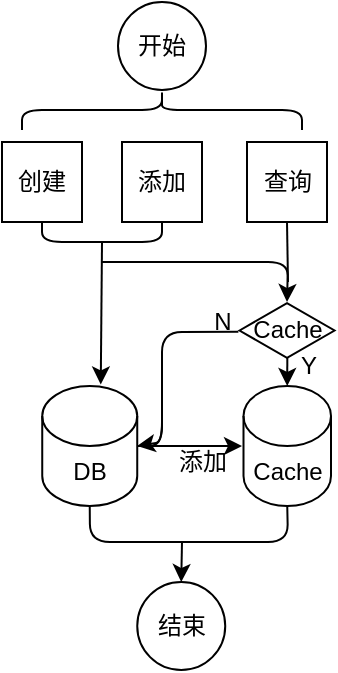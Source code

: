 <mxfile>
    <diagram id="BDpXGDPyGA6jJ9_7syLT" name="第 1 页">
        <mxGraphModel dx="314" dy="246" grid="1" gridSize="10" guides="1" tooltips="1" connect="1" arrows="1" fold="1" page="1" pageScale="1" pageWidth="827" pageHeight="1169" math="0" shadow="0">
            <root>
                <mxCell id="0"/>
                <mxCell id="1" parent="0"/>
                <mxCell id="3" value="开始" style="ellipse;whiteSpace=wrap;html=1;aspect=fixed;" vertex="1" parent="1">
                    <mxGeometry x="368" y="30" width="44" height="44" as="geometry"/>
                </mxCell>
                <mxCell id="4" value="结束" style="ellipse;whiteSpace=wrap;html=1;aspect=fixed;" vertex="1" parent="1">
                    <mxGeometry x="377.62" y="320" width="44" height="44" as="geometry"/>
                </mxCell>
                <mxCell id="5" value="创建" style="rounded=0;whiteSpace=wrap;html=1;" vertex="1" parent="1">
                    <mxGeometry x="310" y="100" width="40" height="40" as="geometry"/>
                </mxCell>
                <mxCell id="7" value="添加" style="rounded=0;whiteSpace=wrap;html=1;" vertex="1" parent="1">
                    <mxGeometry x="370" y="100" width="40" height="40" as="geometry"/>
                </mxCell>
                <mxCell id="8" value="查询" style="rounded=0;whiteSpace=wrap;html=1;" vertex="1" parent="1">
                    <mxGeometry x="432.5" y="100" width="40" height="40" as="geometry"/>
                </mxCell>
                <mxCell id="9" value="" style="shape=curlyBracket;whiteSpace=wrap;html=1;rounded=1;flipH=1;direction=south;" vertex="1" parent="1">
                    <mxGeometry x="320" y="74" width="140" height="20" as="geometry"/>
                </mxCell>
                <mxCell id="10" value="Cache" style="html=1;whiteSpace=wrap;aspect=fixed;shape=isoRectangle;" vertex="1" parent="1">
                    <mxGeometry x="428.76" y="180" width="47.5" height="28.5" as="geometry"/>
                </mxCell>
                <mxCell id="11" value="Cache" style="shape=cylinder3;whiteSpace=wrap;html=1;boundedLbl=1;backgroundOutline=1;size=15;" vertex="1" parent="1">
                    <mxGeometry x="430.75" y="222" width="43.75" height="60" as="geometry"/>
                </mxCell>
                <mxCell id="13" value="DB" style="shape=cylinder3;whiteSpace=wrap;html=1;boundedLbl=1;backgroundOutline=1;size=15;" vertex="1" parent="1">
                    <mxGeometry x="330.12" y="222" width="47.5" height="60" as="geometry"/>
                </mxCell>
                <mxCell id="15" value="" style="endArrow=none;html=1;exitX=0.5;exitY=1;exitDx=0;exitDy=0;entryX=0.5;entryY=1;entryDx=0;entryDy=0;" edge="1" parent="1" source="5" target="7">
                    <mxGeometry width="50" height="50" relative="1" as="geometry">
                        <mxPoint x="390" y="220" as="sourcePoint"/>
                        <mxPoint x="440" y="170" as="targetPoint"/>
                        <Array as="points">
                            <mxPoint x="330" y="150"/>
                            <mxPoint x="390" y="150"/>
                        </Array>
                    </mxGeometry>
                </mxCell>
                <mxCell id="16" value="" style="endArrow=classic;html=1;entryX=0.616;entryY=-0.013;entryDx=0;entryDy=0;entryPerimeter=0;" edge="1" parent="1" target="13">
                    <mxGeometry width="50" height="50" relative="1" as="geometry">
                        <mxPoint x="360" y="150" as="sourcePoint"/>
                        <mxPoint x="440" y="170" as="targetPoint"/>
                    </mxGeometry>
                </mxCell>
                <mxCell id="17" value="" style="endArrow=classic;html=1;entryX=0.5;entryY=0;entryDx=0;entryDy=0;entryPerimeter=0;" edge="1" parent="1" target="10">
                    <mxGeometry width="50" height="50" relative="1" as="geometry">
                        <mxPoint x="360" y="160" as="sourcePoint"/>
                        <mxPoint x="420" y="181" as="targetPoint"/>
                        <Array as="points">
                            <mxPoint x="453" y="160"/>
                        </Array>
                    </mxGeometry>
                </mxCell>
                <mxCell id="19" value="" style="endArrow=none;html=1;entryX=0.5;entryY=1;entryDx=0;entryDy=0;" edge="1" parent="1" target="8">
                    <mxGeometry width="50" height="50" relative="1" as="geometry">
                        <mxPoint x="453" y="170" as="sourcePoint"/>
                        <mxPoint x="440" y="140" as="targetPoint"/>
                    </mxGeometry>
                </mxCell>
                <mxCell id="20" value="" style="endArrow=none;html=1;entryX=1;entryY=0.5;entryDx=0;entryDy=0;entryPerimeter=0;exitX=-0.012;exitY=0.52;exitDx=0;exitDy=0;exitPerimeter=0;" edge="1" parent="1" source="10" target="13">
                    <mxGeometry width="50" height="50" relative="1" as="geometry">
                        <mxPoint x="420" y="200" as="sourcePoint"/>
                        <mxPoint x="390" y="240" as="targetPoint"/>
                        <Array as="points">
                            <mxPoint x="390" y="195"/>
                            <mxPoint x="390" y="252"/>
                        </Array>
                    </mxGeometry>
                </mxCell>
                <mxCell id="21" value="N" style="text;html=1;align=center;verticalAlign=middle;resizable=0;points=[];autosize=1;strokeColor=none;fillColor=none;" vertex="1" parent="1">
                    <mxGeometry x="410" y="180" width="20" height="20" as="geometry"/>
                </mxCell>
                <mxCell id="22" value="" style="endArrow=classic;html=1;exitX=0.503;exitY=0.963;exitDx=0;exitDy=0;exitPerimeter=0;entryX=0.5;entryY=0;entryDx=0;entryDy=0;entryPerimeter=0;" edge="1" parent="1" source="10" target="11">
                    <mxGeometry width="50" height="50" relative="1" as="geometry">
                        <mxPoint x="440" y="260" as="sourcePoint"/>
                        <mxPoint x="453" y="220" as="targetPoint"/>
                    </mxGeometry>
                </mxCell>
                <mxCell id="23" value="Y" style="text;html=1;align=center;verticalAlign=middle;resizable=0;points=[];autosize=1;strokeColor=none;fillColor=none;" vertex="1" parent="1">
                    <mxGeometry x="452.5" y="202" width="20" height="20" as="geometry"/>
                </mxCell>
                <mxCell id="25" value="" style="endArrow=classic;html=1;exitX=1;exitY=0.5;exitDx=0;exitDy=0;exitPerimeter=0;" edge="1" parent="1" source="13">
                    <mxGeometry width="50" height="50" relative="1" as="geometry">
                        <mxPoint x="440" y="260" as="sourcePoint"/>
                        <mxPoint x="430" y="252" as="targetPoint"/>
                        <Array as="points">
                            <mxPoint x="390" y="252"/>
                            <mxPoint x="400" y="252"/>
                        </Array>
                    </mxGeometry>
                </mxCell>
                <mxCell id="27" value="添加" style="text;html=1;align=center;verticalAlign=middle;resizable=0;points=[];autosize=1;strokeColor=none;fillColor=none;" vertex="1" parent="1">
                    <mxGeometry x="390" y="250" width="40" height="20" as="geometry"/>
                </mxCell>
                <mxCell id="29" value="" style="endArrow=classic;html=1;entryX=1;entryY=0.5;entryDx=0;entryDy=0;entryPerimeter=0;" edge="1" parent="1" target="13">
                    <mxGeometry width="50" height="50" relative="1" as="geometry">
                        <mxPoint x="390" y="220" as="sourcePoint"/>
                        <mxPoint x="380" y="250" as="targetPoint"/>
                        <Array as="points">
                            <mxPoint x="390" y="250"/>
                        </Array>
                    </mxGeometry>
                </mxCell>
                <mxCell id="30" value="" style="endArrow=none;html=1;exitX=0.5;exitY=1;exitDx=0;exitDy=0;exitPerimeter=0;entryX=0.5;entryY=1;entryDx=0;entryDy=0;entryPerimeter=0;" edge="1" parent="1" source="13" target="11">
                    <mxGeometry width="50" height="50" relative="1" as="geometry">
                        <mxPoint x="440" y="380" as="sourcePoint"/>
                        <mxPoint x="490" y="330" as="targetPoint"/>
                        <Array as="points">
                            <mxPoint x="354" y="300"/>
                            <mxPoint x="453" y="300"/>
                        </Array>
                    </mxGeometry>
                </mxCell>
                <mxCell id="31" value="" style="endArrow=classic;html=1;" edge="1" parent="1" target="4">
                    <mxGeometry width="50" height="50" relative="1" as="geometry">
                        <mxPoint x="400" y="300" as="sourcePoint"/>
                        <mxPoint x="490" y="330" as="targetPoint"/>
                    </mxGeometry>
                </mxCell>
            </root>
        </mxGraphModel>
    </diagram>
</mxfile>